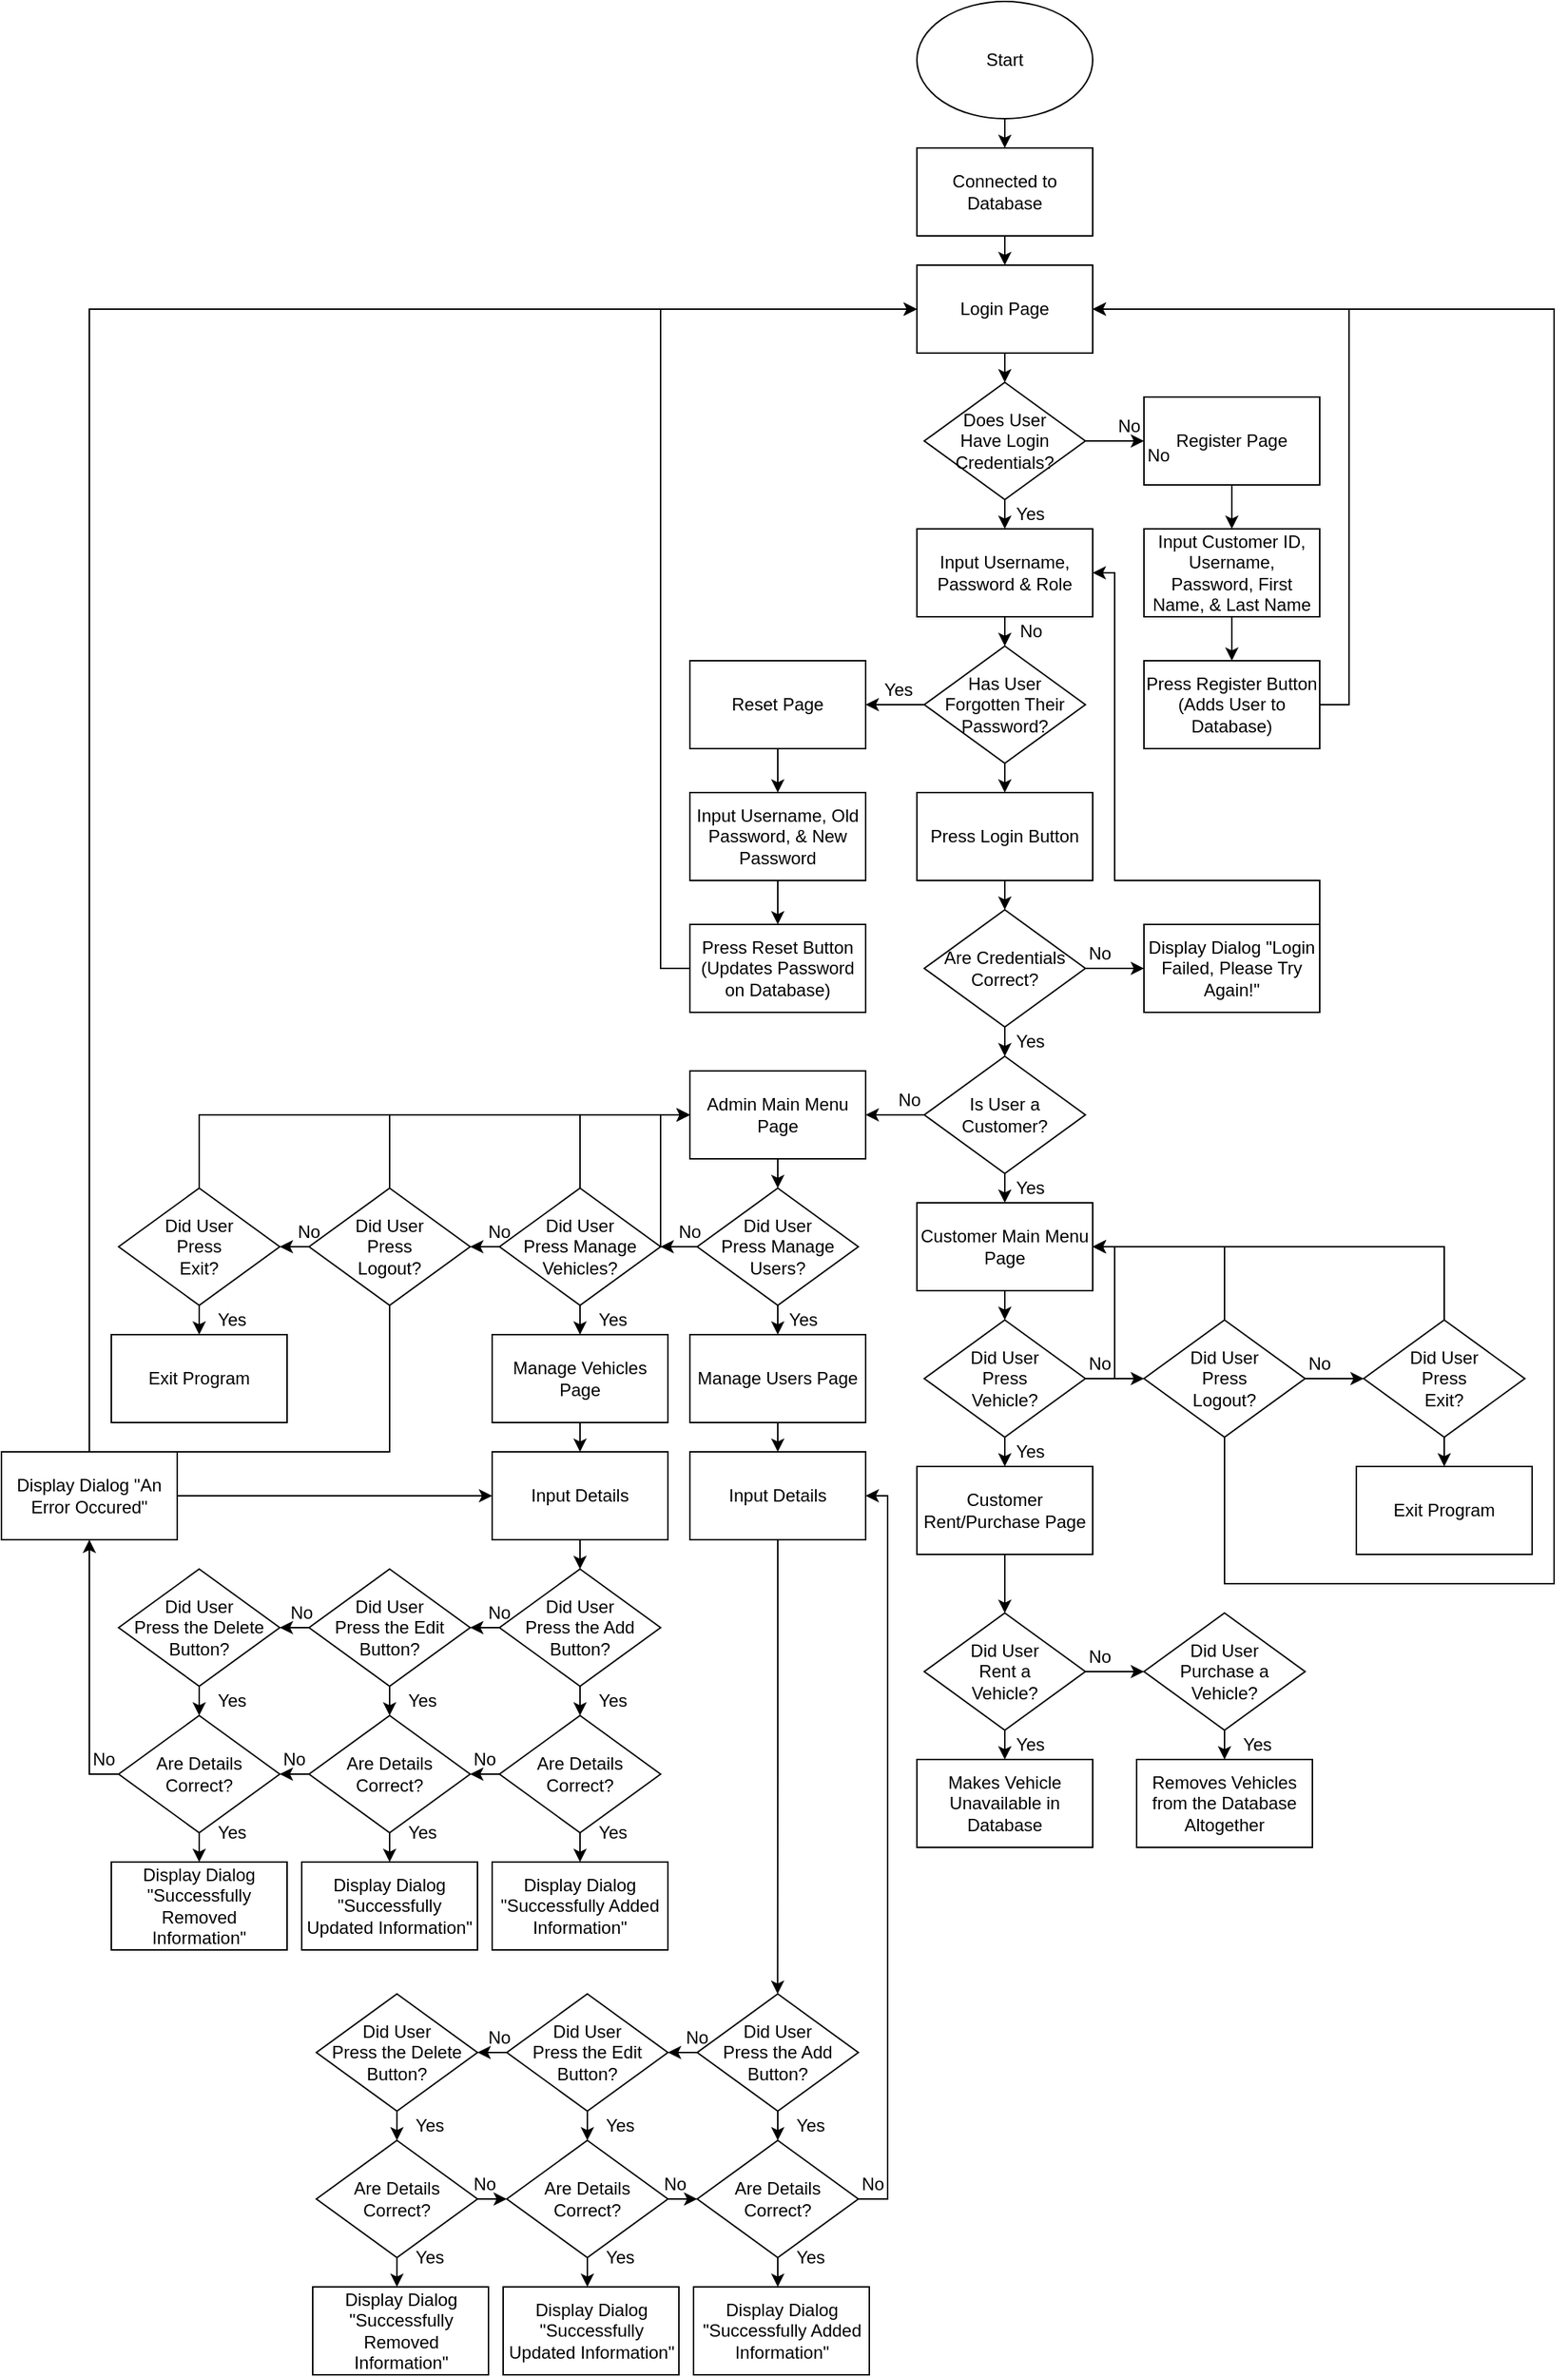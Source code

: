 <mxfile version="20.6.0" type="device"><diagram id="DX7uZd_pcXZzbFTh2wwr" name="Page-1"><mxGraphModel dx="4287" dy="1802" grid="1" gridSize="10" guides="1" tooltips="1" connect="1" arrows="1" fold="1" page="1" pageScale="1" pageWidth="850" pageHeight="1100" math="0" shadow="0"><root><mxCell id="0"/><mxCell id="1" parent="0"/><mxCell id="C82VkhnuhEfPxxXCiBCz-4" style="edgeStyle=orthogonalEdgeStyle;rounded=0;orthogonalLoop=1;jettySize=auto;html=1;exitX=0.5;exitY=1;exitDx=0;exitDy=0;entryX=0.5;entryY=0;entryDx=0;entryDy=0;" edge="1" parent="1" source="C82VkhnuhEfPxxXCiBCz-1" target="C82VkhnuhEfPxxXCiBCz-3"><mxGeometry relative="1" as="geometry"/></mxCell><mxCell id="C82VkhnuhEfPxxXCiBCz-1" value="Start" style="ellipse;whiteSpace=wrap;html=1;" vertex="1" parent="1"><mxGeometry x="365" y="80" width="120" height="80" as="geometry"/></mxCell><mxCell id="C82VkhnuhEfPxxXCiBCz-9" style="edgeStyle=orthogonalEdgeStyle;rounded=0;orthogonalLoop=1;jettySize=auto;html=1;exitX=0.5;exitY=1;exitDx=0;exitDy=0;entryX=0.5;entryY=0;entryDx=0;entryDy=0;" edge="1" parent="1" source="C82VkhnuhEfPxxXCiBCz-2" target="C82VkhnuhEfPxxXCiBCz-8"><mxGeometry relative="1" as="geometry"/></mxCell><mxCell id="C82VkhnuhEfPxxXCiBCz-2" value="Login Page" style="rounded=0;whiteSpace=wrap;html=1;" vertex="1" parent="1"><mxGeometry x="365" y="260" width="120" height="60" as="geometry"/></mxCell><mxCell id="C82VkhnuhEfPxxXCiBCz-5" style="edgeStyle=orthogonalEdgeStyle;rounded=0;orthogonalLoop=1;jettySize=auto;html=1;exitX=0.5;exitY=1;exitDx=0;exitDy=0;entryX=0.5;entryY=0;entryDx=0;entryDy=0;" edge="1" parent="1" source="C82VkhnuhEfPxxXCiBCz-3" target="C82VkhnuhEfPxxXCiBCz-2"><mxGeometry relative="1" as="geometry"/></mxCell><mxCell id="C82VkhnuhEfPxxXCiBCz-3" value="Connected to Database" style="rounded=0;whiteSpace=wrap;html=1;" vertex="1" parent="1"><mxGeometry x="365" y="180" width="120" height="60" as="geometry"/></mxCell><mxCell id="C82VkhnuhEfPxxXCiBCz-25" style="edgeStyle=orthogonalEdgeStyle;rounded=0;orthogonalLoop=1;jettySize=auto;html=1;exitX=0.5;exitY=1;exitDx=0;exitDy=0;entryX=0.5;entryY=0;entryDx=0;entryDy=0;" edge="1" parent="1" source="C82VkhnuhEfPxxXCiBCz-6" target="C82VkhnuhEfPxxXCiBCz-24"><mxGeometry relative="1" as="geometry"/></mxCell><mxCell id="C82VkhnuhEfPxxXCiBCz-6" value="Input Username, Password &amp;amp; Role" style="rounded=0;whiteSpace=wrap;html=1;" vertex="1" parent="1"><mxGeometry x="365" y="440" width="120" height="60" as="geometry"/></mxCell><mxCell id="C82VkhnuhEfPxxXCiBCz-11" style="edgeStyle=orthogonalEdgeStyle;rounded=0;orthogonalLoop=1;jettySize=auto;html=1;exitX=1;exitY=0.5;exitDx=0;exitDy=0;entryX=0;entryY=0.5;entryDx=0;entryDy=0;" edge="1" parent="1" source="C82VkhnuhEfPxxXCiBCz-8" target="C82VkhnuhEfPxxXCiBCz-10"><mxGeometry relative="1" as="geometry"/></mxCell><mxCell id="C82VkhnuhEfPxxXCiBCz-14" style="edgeStyle=orthogonalEdgeStyle;rounded=0;orthogonalLoop=1;jettySize=auto;html=1;exitX=0.5;exitY=1;exitDx=0;exitDy=0;entryX=0.5;entryY=0;entryDx=0;entryDy=0;" edge="1" parent="1" source="C82VkhnuhEfPxxXCiBCz-8" target="C82VkhnuhEfPxxXCiBCz-6"><mxGeometry relative="1" as="geometry"/></mxCell><mxCell id="C82VkhnuhEfPxxXCiBCz-8" value="Does User&lt;br&gt;Have Login Credentials?" style="rhombus;whiteSpace=wrap;html=1;" vertex="1" parent="1"><mxGeometry x="370" y="340" width="110" height="80" as="geometry"/></mxCell><mxCell id="C82VkhnuhEfPxxXCiBCz-16" style="edgeStyle=orthogonalEdgeStyle;rounded=0;orthogonalLoop=1;jettySize=auto;html=1;exitX=0.5;exitY=1;exitDx=0;exitDy=0;entryX=0.5;entryY=0;entryDx=0;entryDy=0;" edge="1" parent="1" source="C82VkhnuhEfPxxXCiBCz-10" target="C82VkhnuhEfPxxXCiBCz-15"><mxGeometry relative="1" as="geometry"/></mxCell><mxCell id="C82VkhnuhEfPxxXCiBCz-10" value="Register Page" style="rounded=0;whiteSpace=wrap;html=1;" vertex="1" parent="1"><mxGeometry x="520" y="350" width="120" height="60" as="geometry"/></mxCell><mxCell id="C82VkhnuhEfPxxXCiBCz-12" value="No" style="text;html=1;strokeColor=none;fillColor=none;align=center;verticalAlign=middle;whiteSpace=wrap;rounded=0;" vertex="1" parent="1"><mxGeometry x="500" y="360" width="20" height="20" as="geometry"/></mxCell><mxCell id="C82VkhnuhEfPxxXCiBCz-13" value="Yes" style="text;html=1;strokeColor=none;fillColor=none;align=center;verticalAlign=middle;whiteSpace=wrap;rounded=0;" vertex="1" parent="1"><mxGeometry x="425" y="420" width="35" height="20" as="geometry"/></mxCell><mxCell id="C82VkhnuhEfPxxXCiBCz-20" style="edgeStyle=orthogonalEdgeStyle;rounded=0;orthogonalLoop=1;jettySize=auto;html=1;exitX=0.5;exitY=1;exitDx=0;exitDy=0;entryX=0.5;entryY=0;entryDx=0;entryDy=0;" edge="1" parent="1" source="C82VkhnuhEfPxxXCiBCz-15" target="C82VkhnuhEfPxxXCiBCz-18"><mxGeometry relative="1" as="geometry"/></mxCell><mxCell id="C82VkhnuhEfPxxXCiBCz-15" value="Input Customer ID, Username, Password, First Name, &amp;amp; Last Name" style="rounded=0;whiteSpace=wrap;html=1;" vertex="1" parent="1"><mxGeometry x="520" y="440" width="120" height="60" as="geometry"/></mxCell><mxCell id="C82VkhnuhEfPxxXCiBCz-19" style="edgeStyle=orthogonalEdgeStyle;rounded=0;orthogonalLoop=1;jettySize=auto;html=1;exitX=1;exitY=0.5;exitDx=0;exitDy=0;entryX=1;entryY=0.5;entryDx=0;entryDy=0;" edge="1" parent="1" source="C82VkhnuhEfPxxXCiBCz-18" target="C82VkhnuhEfPxxXCiBCz-2"><mxGeometry relative="1" as="geometry"/></mxCell><mxCell id="C82VkhnuhEfPxxXCiBCz-18" value="Press Register Button&lt;br&gt;(Adds User to Database)" style="rounded=0;whiteSpace=wrap;html=1;" vertex="1" parent="1"><mxGeometry x="520" y="530" width="120" height="60" as="geometry"/></mxCell><mxCell id="C82VkhnuhEfPxxXCiBCz-27" style="edgeStyle=orthogonalEdgeStyle;rounded=0;orthogonalLoop=1;jettySize=auto;html=1;exitX=0.5;exitY=1;exitDx=0;exitDy=0;entryX=0.5;entryY=0;entryDx=0;entryDy=0;" edge="1" parent="1" source="C82VkhnuhEfPxxXCiBCz-24" target="C82VkhnuhEfPxxXCiBCz-26"><mxGeometry relative="1" as="geometry"/></mxCell><mxCell id="C82VkhnuhEfPxxXCiBCz-29" style="edgeStyle=orthogonalEdgeStyle;rounded=0;orthogonalLoop=1;jettySize=auto;html=1;exitX=0;exitY=0.5;exitDx=0;exitDy=0;entryX=1;entryY=0.5;entryDx=0;entryDy=0;" edge="1" parent="1" source="C82VkhnuhEfPxxXCiBCz-24" target="C82VkhnuhEfPxxXCiBCz-28"><mxGeometry relative="1" as="geometry"/></mxCell><mxCell id="C82VkhnuhEfPxxXCiBCz-24" value="Has User&lt;br&gt;Forgotten Their Password?" style="rhombus;whiteSpace=wrap;html=1;" vertex="1" parent="1"><mxGeometry x="370" y="520" width="110" height="80" as="geometry"/></mxCell><mxCell id="C82VkhnuhEfPxxXCiBCz-78" style="edgeStyle=orthogonalEdgeStyle;rounded=0;orthogonalLoop=1;jettySize=auto;html=1;exitX=0.5;exitY=1;exitDx=0;exitDy=0;entryX=0.5;entryY=0;entryDx=0;entryDy=0;" edge="1" parent="1" source="C82VkhnuhEfPxxXCiBCz-26" target="C82VkhnuhEfPxxXCiBCz-76"><mxGeometry relative="1" as="geometry"/></mxCell><mxCell id="C82VkhnuhEfPxxXCiBCz-26" value="Press Login Button" style="rounded=0;whiteSpace=wrap;html=1;" vertex="1" parent="1"><mxGeometry x="365" y="620" width="120" height="60" as="geometry"/></mxCell><mxCell id="C82VkhnuhEfPxxXCiBCz-37" style="edgeStyle=orthogonalEdgeStyle;rounded=0;orthogonalLoop=1;jettySize=auto;html=1;exitX=0.5;exitY=1;exitDx=0;exitDy=0;entryX=0.5;entryY=0;entryDx=0;entryDy=0;" edge="1" parent="1" source="C82VkhnuhEfPxxXCiBCz-28" target="C82VkhnuhEfPxxXCiBCz-35"><mxGeometry relative="1" as="geometry"/></mxCell><mxCell id="C82VkhnuhEfPxxXCiBCz-28" value="Reset Page" style="rounded=0;whiteSpace=wrap;html=1;" vertex="1" parent="1"><mxGeometry x="210" y="530" width="120" height="60" as="geometry"/></mxCell><mxCell id="C82VkhnuhEfPxxXCiBCz-32" value="No" style="text;html=1;strokeColor=none;fillColor=none;align=center;verticalAlign=middle;whiteSpace=wrap;rounded=0;" vertex="1" parent="1"><mxGeometry x="520" y="380" width="20" height="20" as="geometry"/></mxCell><mxCell id="C82VkhnuhEfPxxXCiBCz-33" value="Yes" style="text;html=1;strokeColor=none;fillColor=none;align=center;verticalAlign=middle;whiteSpace=wrap;rounded=0;" vertex="1" parent="1"><mxGeometry x="335" y="540" width="35" height="20" as="geometry"/></mxCell><mxCell id="C82VkhnuhEfPxxXCiBCz-34" value="No" style="text;html=1;strokeColor=none;fillColor=none;align=center;verticalAlign=middle;whiteSpace=wrap;rounded=0;" vertex="1" parent="1"><mxGeometry x="432.5" y="500" width="20" height="20" as="geometry"/></mxCell><mxCell id="C82VkhnuhEfPxxXCiBCz-38" style="edgeStyle=orthogonalEdgeStyle;rounded=0;orthogonalLoop=1;jettySize=auto;html=1;exitX=0.5;exitY=1;exitDx=0;exitDy=0;entryX=0.5;entryY=0;entryDx=0;entryDy=0;" edge="1" parent="1" source="C82VkhnuhEfPxxXCiBCz-35" target="C82VkhnuhEfPxxXCiBCz-36"><mxGeometry relative="1" as="geometry"/></mxCell><mxCell id="C82VkhnuhEfPxxXCiBCz-35" value="Input Username, Old Password, &amp;amp; New Password" style="rounded=0;whiteSpace=wrap;html=1;" vertex="1" parent="1"><mxGeometry x="210" y="620" width="120" height="60" as="geometry"/></mxCell><mxCell id="C82VkhnuhEfPxxXCiBCz-39" style="edgeStyle=orthogonalEdgeStyle;rounded=0;orthogonalLoop=1;jettySize=auto;html=1;exitX=0;exitY=0.5;exitDx=0;exitDy=0;entryX=0;entryY=0.5;entryDx=0;entryDy=0;" edge="1" parent="1" source="C82VkhnuhEfPxxXCiBCz-36" target="C82VkhnuhEfPxxXCiBCz-2"><mxGeometry relative="1" as="geometry"/></mxCell><mxCell id="C82VkhnuhEfPxxXCiBCz-36" value="Press Reset Button (Updates Password on Database)" style="rounded=0;whiteSpace=wrap;html=1;" vertex="1" parent="1"><mxGeometry x="210" y="710" width="120" height="60" as="geometry"/></mxCell><mxCell id="C82VkhnuhEfPxxXCiBCz-50" style="edgeStyle=orthogonalEdgeStyle;rounded=0;orthogonalLoop=1;jettySize=auto;html=1;exitX=0.5;exitY=1;exitDx=0;exitDy=0;entryX=0.5;entryY=0;entryDx=0;entryDy=0;" edge="1" parent="1" source="C82VkhnuhEfPxxXCiBCz-46" target="C82VkhnuhEfPxxXCiBCz-49"><mxGeometry relative="1" as="geometry"/></mxCell><mxCell id="C82VkhnuhEfPxxXCiBCz-95" style="edgeStyle=orthogonalEdgeStyle;rounded=0;orthogonalLoop=1;jettySize=auto;html=1;exitX=0;exitY=0.5;exitDx=0;exitDy=0;entryX=1;entryY=0.5;entryDx=0;entryDy=0;" edge="1" parent="1" source="C82VkhnuhEfPxxXCiBCz-46" target="C82VkhnuhEfPxxXCiBCz-48"><mxGeometry relative="1" as="geometry"/></mxCell><mxCell id="C82VkhnuhEfPxxXCiBCz-46" value="Is User a Customer?" style="rhombus;whiteSpace=wrap;html=1;" vertex="1" parent="1"><mxGeometry x="370" y="800" width="110" height="80" as="geometry"/></mxCell><mxCell id="C82VkhnuhEfPxxXCiBCz-102" style="edgeStyle=orthogonalEdgeStyle;rounded=0;orthogonalLoop=1;jettySize=auto;html=1;exitX=0.5;exitY=1;exitDx=0;exitDy=0;entryX=0.5;entryY=0;entryDx=0;entryDy=0;" edge="1" parent="1" source="C82VkhnuhEfPxxXCiBCz-48" target="C82VkhnuhEfPxxXCiBCz-101"><mxGeometry relative="1" as="geometry"/></mxCell><mxCell id="C82VkhnuhEfPxxXCiBCz-48" value="Admin Main Menu Page" style="rounded=0;whiteSpace=wrap;html=1;" vertex="1" parent="1"><mxGeometry x="210" y="810" width="120" height="60" as="geometry"/></mxCell><mxCell id="C82VkhnuhEfPxxXCiBCz-56" style="edgeStyle=orthogonalEdgeStyle;rounded=0;orthogonalLoop=1;jettySize=auto;html=1;exitX=0.5;exitY=1;exitDx=0;exitDy=0;entryX=0.5;entryY=0;entryDx=0;entryDy=0;" edge="1" parent="1" source="C82VkhnuhEfPxxXCiBCz-49" target="C82VkhnuhEfPxxXCiBCz-54"><mxGeometry relative="1" as="geometry"/></mxCell><mxCell id="C82VkhnuhEfPxxXCiBCz-49" value="Customer Main Menu Page" style="rounded=0;whiteSpace=wrap;html=1;" vertex="1" parent="1"><mxGeometry x="365" y="900" width="120" height="60" as="geometry"/></mxCell><mxCell id="C82VkhnuhEfPxxXCiBCz-53" value="Yes" style="text;html=1;strokeColor=none;fillColor=none;align=center;verticalAlign=middle;whiteSpace=wrap;rounded=0;" vertex="1" parent="1"><mxGeometry x="425" y="880" width="35" height="20" as="geometry"/></mxCell><mxCell id="C82VkhnuhEfPxxXCiBCz-60" style="edgeStyle=orthogonalEdgeStyle;rounded=0;orthogonalLoop=1;jettySize=auto;html=1;exitX=1;exitY=0.5;exitDx=0;exitDy=0;entryX=0;entryY=0.5;entryDx=0;entryDy=0;" edge="1" parent="1" source="C82VkhnuhEfPxxXCiBCz-54" target="C82VkhnuhEfPxxXCiBCz-57"><mxGeometry relative="1" as="geometry"/></mxCell><mxCell id="C82VkhnuhEfPxxXCiBCz-66" style="edgeStyle=orthogonalEdgeStyle;rounded=0;orthogonalLoop=1;jettySize=auto;html=1;exitX=1;exitY=0.5;exitDx=0;exitDy=0;entryX=1;entryY=0.5;entryDx=0;entryDy=0;" edge="1" parent="1" source="C82VkhnuhEfPxxXCiBCz-54" target="C82VkhnuhEfPxxXCiBCz-49"><mxGeometry relative="1" as="geometry"/></mxCell><mxCell id="C82VkhnuhEfPxxXCiBCz-69" style="edgeStyle=orthogonalEdgeStyle;rounded=0;orthogonalLoop=1;jettySize=auto;html=1;exitX=0.5;exitY=1;exitDx=0;exitDy=0;entryX=0.5;entryY=0;entryDx=0;entryDy=0;" edge="1" parent="1" source="C82VkhnuhEfPxxXCiBCz-54" target="C82VkhnuhEfPxxXCiBCz-68"><mxGeometry relative="1" as="geometry"/></mxCell><mxCell id="C82VkhnuhEfPxxXCiBCz-54" value="Did User&lt;br&gt;Press&lt;br&gt;Vehicle?" style="rhombus;whiteSpace=wrap;html=1;" vertex="1" parent="1"><mxGeometry x="370" y="980" width="110" height="80" as="geometry"/></mxCell><mxCell id="C82VkhnuhEfPxxXCiBCz-62" style="edgeStyle=orthogonalEdgeStyle;rounded=0;orthogonalLoop=1;jettySize=auto;html=1;exitX=1;exitY=0.5;exitDx=0;exitDy=0;entryX=0;entryY=0.5;entryDx=0;entryDy=0;" edge="1" parent="1" source="C82VkhnuhEfPxxXCiBCz-57" target="C82VkhnuhEfPxxXCiBCz-58"><mxGeometry relative="1" as="geometry"/></mxCell><mxCell id="C82VkhnuhEfPxxXCiBCz-67" style="edgeStyle=orthogonalEdgeStyle;rounded=0;orthogonalLoop=1;jettySize=auto;html=1;exitX=0.5;exitY=0;exitDx=0;exitDy=0;entryX=1;entryY=0.5;entryDx=0;entryDy=0;" edge="1" parent="1" source="C82VkhnuhEfPxxXCiBCz-57" target="C82VkhnuhEfPxxXCiBCz-49"><mxGeometry relative="1" as="geometry"/></mxCell><mxCell id="C82VkhnuhEfPxxXCiBCz-73" style="edgeStyle=orthogonalEdgeStyle;rounded=0;orthogonalLoop=1;jettySize=auto;html=1;exitX=0.5;exitY=1;exitDx=0;exitDy=0;entryX=1;entryY=0.5;entryDx=0;entryDy=0;" edge="1" parent="1" source="C82VkhnuhEfPxxXCiBCz-57" target="C82VkhnuhEfPxxXCiBCz-2"><mxGeometry relative="1" as="geometry"><Array as="points"><mxPoint x="575" y="1160"/><mxPoint x="800" y="1160"/><mxPoint x="800" y="290"/></Array></mxGeometry></mxCell><mxCell id="C82VkhnuhEfPxxXCiBCz-57" value="Did User&lt;br&gt;Press&lt;br&gt;Logout?" style="rhombus;whiteSpace=wrap;html=1;" vertex="1" parent="1"><mxGeometry x="520" y="980" width="110" height="80" as="geometry"/></mxCell><mxCell id="C82VkhnuhEfPxxXCiBCz-65" style="edgeStyle=orthogonalEdgeStyle;rounded=0;orthogonalLoop=1;jettySize=auto;html=1;exitX=0.5;exitY=0;exitDx=0;exitDy=0;entryX=1;entryY=0.5;entryDx=0;entryDy=0;" edge="1" parent="1" source="C82VkhnuhEfPxxXCiBCz-58" target="C82VkhnuhEfPxxXCiBCz-49"><mxGeometry relative="1" as="geometry"/></mxCell><mxCell id="C82VkhnuhEfPxxXCiBCz-75" style="edgeStyle=orthogonalEdgeStyle;rounded=0;orthogonalLoop=1;jettySize=auto;html=1;exitX=0.5;exitY=1;exitDx=0;exitDy=0;entryX=0.5;entryY=0;entryDx=0;entryDy=0;" edge="1" parent="1" source="C82VkhnuhEfPxxXCiBCz-58" target="C82VkhnuhEfPxxXCiBCz-74"><mxGeometry relative="1" as="geometry"/></mxCell><mxCell id="C82VkhnuhEfPxxXCiBCz-58" value="Did User&lt;br&gt;Press&lt;br&gt;Exit?" style="rhombus;whiteSpace=wrap;html=1;" vertex="1" parent="1"><mxGeometry x="670" y="980" width="110" height="80" as="geometry"/></mxCell><mxCell id="C82VkhnuhEfPxxXCiBCz-59" value="No" style="text;html=1;strokeColor=none;fillColor=none;align=center;verticalAlign=middle;whiteSpace=wrap;rounded=0;" vertex="1" parent="1"><mxGeometry x="480" y="1000" width="20" height="20" as="geometry"/></mxCell><mxCell id="C82VkhnuhEfPxxXCiBCz-63" value="No" style="text;html=1;strokeColor=none;fillColor=none;align=center;verticalAlign=middle;whiteSpace=wrap;rounded=0;" vertex="1" parent="1"><mxGeometry x="630" y="1000" width="20" height="20" as="geometry"/></mxCell><mxCell id="C82VkhnuhEfPxxXCiBCz-85" style="edgeStyle=orthogonalEdgeStyle;rounded=0;orthogonalLoop=1;jettySize=auto;html=1;exitX=0.5;exitY=1;exitDx=0;exitDy=0;entryX=0.5;entryY=0;entryDx=0;entryDy=0;" edge="1" parent="1" source="C82VkhnuhEfPxxXCiBCz-68" target="C82VkhnuhEfPxxXCiBCz-84"><mxGeometry relative="1" as="geometry"/></mxCell><mxCell id="C82VkhnuhEfPxxXCiBCz-68" value="Customer Rent/Purchase Page" style="rounded=0;whiteSpace=wrap;html=1;" vertex="1" parent="1"><mxGeometry x="365" y="1080" width="120" height="60" as="geometry"/></mxCell><mxCell id="C82VkhnuhEfPxxXCiBCz-70" value="Yes" style="text;html=1;strokeColor=none;fillColor=none;align=center;verticalAlign=middle;whiteSpace=wrap;rounded=0;" vertex="1" parent="1"><mxGeometry x="425" y="1060" width="35" height="20" as="geometry"/></mxCell><mxCell id="C82VkhnuhEfPxxXCiBCz-74" value="Exit Program" style="rounded=0;whiteSpace=wrap;html=1;" vertex="1" parent="1"><mxGeometry x="665" y="1080" width="120" height="60" as="geometry"/></mxCell><mxCell id="C82VkhnuhEfPxxXCiBCz-77" style="edgeStyle=orthogonalEdgeStyle;rounded=0;orthogonalLoop=1;jettySize=auto;html=1;exitX=0.5;exitY=1;exitDx=0;exitDy=0;entryX=0.5;entryY=0;entryDx=0;entryDy=0;" edge="1" parent="1" source="C82VkhnuhEfPxxXCiBCz-76" target="C82VkhnuhEfPxxXCiBCz-46"><mxGeometry relative="1" as="geometry"/></mxCell><mxCell id="C82VkhnuhEfPxxXCiBCz-80" style="edgeStyle=orthogonalEdgeStyle;rounded=0;orthogonalLoop=1;jettySize=auto;html=1;exitX=1;exitY=0.5;exitDx=0;exitDy=0;entryX=0;entryY=0.5;entryDx=0;entryDy=0;" edge="1" parent="1" source="C82VkhnuhEfPxxXCiBCz-76" target="C82VkhnuhEfPxxXCiBCz-79"><mxGeometry relative="1" as="geometry"/></mxCell><mxCell id="C82VkhnuhEfPxxXCiBCz-76" value="Are Credentials Correct?" style="rhombus;whiteSpace=wrap;html=1;" vertex="1" parent="1"><mxGeometry x="370" y="700" width="110" height="80" as="geometry"/></mxCell><mxCell id="C82VkhnuhEfPxxXCiBCz-83" style="edgeStyle=orthogonalEdgeStyle;rounded=0;orthogonalLoop=1;jettySize=auto;html=1;exitX=1;exitY=0.5;exitDx=0;exitDy=0;entryX=1;entryY=0.5;entryDx=0;entryDy=0;" edge="1" parent="1" source="C82VkhnuhEfPxxXCiBCz-79" target="C82VkhnuhEfPxxXCiBCz-6"><mxGeometry relative="1" as="geometry"><Array as="points"><mxPoint x="640" y="680"/><mxPoint x="500" y="680"/><mxPoint x="500" y="470"/></Array></mxGeometry></mxCell><mxCell id="C82VkhnuhEfPxxXCiBCz-79" value="Display Dialog &quot;Login Failed, Please Try Again!&quot;" style="rounded=0;whiteSpace=wrap;html=1;" vertex="1" parent="1"><mxGeometry x="520" y="710" width="120" height="60" as="geometry"/></mxCell><mxCell id="C82VkhnuhEfPxxXCiBCz-81" value="No" style="text;html=1;strokeColor=none;fillColor=none;align=center;verticalAlign=middle;whiteSpace=wrap;rounded=0;" vertex="1" parent="1"><mxGeometry x="480" y="720" width="20" height="20" as="geometry"/></mxCell><mxCell id="C82VkhnuhEfPxxXCiBCz-82" value="Yes" style="text;html=1;strokeColor=none;fillColor=none;align=center;verticalAlign=middle;whiteSpace=wrap;rounded=0;" vertex="1" parent="1"><mxGeometry x="425" y="780" width="35" height="20" as="geometry"/></mxCell><mxCell id="C82VkhnuhEfPxxXCiBCz-87" style="edgeStyle=orthogonalEdgeStyle;rounded=0;orthogonalLoop=1;jettySize=auto;html=1;exitX=1;exitY=0.5;exitDx=0;exitDy=0;entryX=0;entryY=0.5;entryDx=0;entryDy=0;" edge="1" parent="1" source="C82VkhnuhEfPxxXCiBCz-84" target="C82VkhnuhEfPxxXCiBCz-86"><mxGeometry relative="1" as="geometry"/></mxCell><mxCell id="C82VkhnuhEfPxxXCiBCz-90" style="edgeStyle=orthogonalEdgeStyle;rounded=0;orthogonalLoop=1;jettySize=auto;html=1;exitX=0.5;exitY=1;exitDx=0;exitDy=0;entryX=0.5;entryY=0;entryDx=0;entryDy=0;" edge="1" parent="1" source="C82VkhnuhEfPxxXCiBCz-84" target="C82VkhnuhEfPxxXCiBCz-89"><mxGeometry relative="1" as="geometry"/></mxCell><mxCell id="C82VkhnuhEfPxxXCiBCz-84" value="Did User&lt;br&gt;Rent a&lt;br&gt;Vehicle?" style="rhombus;whiteSpace=wrap;html=1;" vertex="1" parent="1"><mxGeometry x="370" y="1180" width="110" height="80" as="geometry"/></mxCell><mxCell id="C82VkhnuhEfPxxXCiBCz-92" style="edgeStyle=orthogonalEdgeStyle;rounded=0;orthogonalLoop=1;jettySize=auto;html=1;exitX=0.5;exitY=1;exitDx=0;exitDy=0;entryX=0.5;entryY=0;entryDx=0;entryDy=0;" edge="1" parent="1" source="C82VkhnuhEfPxxXCiBCz-86" target="C82VkhnuhEfPxxXCiBCz-91"><mxGeometry relative="1" as="geometry"/></mxCell><mxCell id="C82VkhnuhEfPxxXCiBCz-86" value="Did User&lt;br&gt;Purchase a Vehicle?" style="rhombus;whiteSpace=wrap;html=1;" vertex="1" parent="1"><mxGeometry x="520" y="1180" width="110" height="80" as="geometry"/></mxCell><mxCell id="C82VkhnuhEfPxxXCiBCz-88" value="No" style="text;html=1;strokeColor=none;fillColor=none;align=center;verticalAlign=middle;whiteSpace=wrap;rounded=0;" vertex="1" parent="1"><mxGeometry x="480" y="1200" width="20" height="20" as="geometry"/></mxCell><mxCell id="C82VkhnuhEfPxxXCiBCz-89" value="Makes Vehicle Unavailable in Database" style="rounded=0;whiteSpace=wrap;html=1;" vertex="1" parent="1"><mxGeometry x="365" y="1280" width="120" height="60" as="geometry"/></mxCell><mxCell id="C82VkhnuhEfPxxXCiBCz-91" value="Removes Vehicles from the Database Altogether" style="rounded=0;whiteSpace=wrap;html=1;" vertex="1" parent="1"><mxGeometry x="515" y="1280" width="120" height="60" as="geometry"/></mxCell><mxCell id="C82VkhnuhEfPxxXCiBCz-93" value="Yes" style="text;html=1;strokeColor=none;fillColor=none;align=center;verticalAlign=middle;whiteSpace=wrap;rounded=0;" vertex="1" parent="1"><mxGeometry x="425" y="1260" width="35" height="20" as="geometry"/></mxCell><mxCell id="C82VkhnuhEfPxxXCiBCz-94" value="Yes" style="text;html=1;strokeColor=none;fillColor=none;align=center;verticalAlign=middle;whiteSpace=wrap;rounded=0;" vertex="1" parent="1"><mxGeometry x="580" y="1260" width="35" height="20" as="geometry"/></mxCell><mxCell id="C82VkhnuhEfPxxXCiBCz-96" value="No" style="text;html=1;strokeColor=none;fillColor=none;align=center;verticalAlign=middle;whiteSpace=wrap;rounded=0;" vertex="1" parent="1"><mxGeometry x="350" y="820" width="20" height="20" as="geometry"/></mxCell><mxCell id="C82VkhnuhEfPxxXCiBCz-104" style="edgeStyle=orthogonalEdgeStyle;rounded=0;orthogonalLoop=1;jettySize=auto;html=1;exitX=0;exitY=0.5;exitDx=0;exitDy=0;entryX=1;entryY=0.5;entryDx=0;entryDy=0;" edge="1" parent="1" source="C82VkhnuhEfPxxXCiBCz-101" target="C82VkhnuhEfPxxXCiBCz-103"><mxGeometry relative="1" as="geometry"/></mxCell><mxCell id="C82VkhnuhEfPxxXCiBCz-116" style="edgeStyle=orthogonalEdgeStyle;rounded=0;orthogonalLoop=1;jettySize=auto;html=1;exitX=0;exitY=0.5;exitDx=0;exitDy=0;entryX=0;entryY=0.5;entryDx=0;entryDy=0;" edge="1" parent="1" source="C82VkhnuhEfPxxXCiBCz-101" target="C82VkhnuhEfPxxXCiBCz-48"><mxGeometry relative="1" as="geometry"/></mxCell><mxCell id="C82VkhnuhEfPxxXCiBCz-122" style="edgeStyle=orthogonalEdgeStyle;rounded=0;orthogonalLoop=1;jettySize=auto;html=1;exitX=0.5;exitY=1;exitDx=0;exitDy=0;entryX=0.5;entryY=0;entryDx=0;entryDy=0;" edge="1" parent="1" source="C82VkhnuhEfPxxXCiBCz-101" target="C82VkhnuhEfPxxXCiBCz-121"><mxGeometry relative="1" as="geometry"/></mxCell><mxCell id="C82VkhnuhEfPxxXCiBCz-101" value="Did User&lt;br&gt;Press Manage Users?" style="rhombus;whiteSpace=wrap;html=1;" vertex="1" parent="1"><mxGeometry x="215" y="890" width="110" height="80" as="geometry"/></mxCell><mxCell id="C82VkhnuhEfPxxXCiBCz-109" style="edgeStyle=orthogonalEdgeStyle;rounded=0;orthogonalLoop=1;jettySize=auto;html=1;exitX=0;exitY=0.5;exitDx=0;exitDy=0;entryX=1;entryY=0.5;entryDx=0;entryDy=0;" edge="1" parent="1" source="C82VkhnuhEfPxxXCiBCz-103" target="C82VkhnuhEfPxxXCiBCz-106"><mxGeometry relative="1" as="geometry"/></mxCell><mxCell id="C82VkhnuhEfPxxXCiBCz-113" style="edgeStyle=orthogonalEdgeStyle;rounded=0;orthogonalLoop=1;jettySize=auto;html=1;exitX=0.5;exitY=0;exitDx=0;exitDy=0;entryX=0;entryY=0.5;entryDx=0;entryDy=0;" edge="1" parent="1" source="C82VkhnuhEfPxxXCiBCz-103" target="C82VkhnuhEfPxxXCiBCz-48"><mxGeometry relative="1" as="geometry"/></mxCell><mxCell id="C82VkhnuhEfPxxXCiBCz-123" style="edgeStyle=orthogonalEdgeStyle;rounded=0;orthogonalLoop=1;jettySize=auto;html=1;exitX=0.5;exitY=1;exitDx=0;exitDy=0;entryX=0.5;entryY=0;entryDx=0;entryDy=0;" edge="1" parent="1" source="C82VkhnuhEfPxxXCiBCz-103" target="C82VkhnuhEfPxxXCiBCz-120"><mxGeometry relative="1" as="geometry"/></mxCell><mxCell id="C82VkhnuhEfPxxXCiBCz-103" value="Did User&lt;br&gt;Press Manage Vehicles?" style="rhombus;whiteSpace=wrap;html=1;" vertex="1" parent="1"><mxGeometry x="80" y="890" width="110" height="80" as="geometry"/></mxCell><mxCell id="C82VkhnuhEfPxxXCiBCz-105" value="No" style="text;html=1;strokeColor=none;fillColor=none;align=center;verticalAlign=middle;whiteSpace=wrap;rounded=0;" vertex="1" parent="1"><mxGeometry x="200" y="910" width="20" height="20" as="geometry"/></mxCell><mxCell id="C82VkhnuhEfPxxXCiBCz-110" style="edgeStyle=orthogonalEdgeStyle;rounded=0;orthogonalLoop=1;jettySize=auto;html=1;exitX=0;exitY=0.5;exitDx=0;exitDy=0;entryX=1;entryY=0.5;entryDx=0;entryDy=0;" edge="1" parent="1" source="C82VkhnuhEfPxxXCiBCz-106" target="C82VkhnuhEfPxxXCiBCz-107"><mxGeometry relative="1" as="geometry"/></mxCell><mxCell id="C82VkhnuhEfPxxXCiBCz-114" style="edgeStyle=orthogonalEdgeStyle;rounded=0;orthogonalLoop=1;jettySize=auto;html=1;exitX=0.5;exitY=0;exitDx=0;exitDy=0;entryX=0;entryY=0.5;entryDx=0;entryDy=0;" edge="1" parent="1" source="C82VkhnuhEfPxxXCiBCz-106" target="C82VkhnuhEfPxxXCiBCz-48"><mxGeometry relative="1" as="geometry"/></mxCell><mxCell id="C82VkhnuhEfPxxXCiBCz-119" style="edgeStyle=orthogonalEdgeStyle;rounded=0;orthogonalLoop=1;jettySize=auto;html=1;exitX=0.5;exitY=1;exitDx=0;exitDy=0;entryX=0;entryY=0.5;entryDx=0;entryDy=0;" edge="1" parent="1" source="C82VkhnuhEfPxxXCiBCz-106" target="C82VkhnuhEfPxxXCiBCz-2"><mxGeometry relative="1" as="geometry"><Array as="points"><mxPoint x="5" y="1070"/><mxPoint x="-200" y="1070"/><mxPoint x="-200" y="290"/></Array></mxGeometry></mxCell><mxCell id="C82VkhnuhEfPxxXCiBCz-106" value="Did User&lt;br&gt;Press&lt;br&gt;Logout?" style="rhombus;whiteSpace=wrap;html=1;" vertex="1" parent="1"><mxGeometry x="-50" y="890" width="110" height="80" as="geometry"/></mxCell><mxCell id="C82VkhnuhEfPxxXCiBCz-115" style="edgeStyle=orthogonalEdgeStyle;rounded=0;orthogonalLoop=1;jettySize=auto;html=1;exitX=0.5;exitY=0;exitDx=0;exitDy=0;entryX=0;entryY=0.5;entryDx=0;entryDy=0;" edge="1" parent="1" source="C82VkhnuhEfPxxXCiBCz-107" target="C82VkhnuhEfPxxXCiBCz-48"><mxGeometry relative="1" as="geometry"/></mxCell><mxCell id="C82VkhnuhEfPxxXCiBCz-118" style="edgeStyle=orthogonalEdgeStyle;rounded=0;orthogonalLoop=1;jettySize=auto;html=1;exitX=0.5;exitY=1;exitDx=0;exitDy=0;entryX=0.5;entryY=0;entryDx=0;entryDy=0;" edge="1" parent="1" source="C82VkhnuhEfPxxXCiBCz-107" target="C82VkhnuhEfPxxXCiBCz-117"><mxGeometry relative="1" as="geometry"/></mxCell><mxCell id="C82VkhnuhEfPxxXCiBCz-107" value="Did User&lt;br&gt;Press&lt;br&gt;Exit?" style="rhombus;whiteSpace=wrap;html=1;" vertex="1" parent="1"><mxGeometry x="-180" y="890" width="110" height="80" as="geometry"/></mxCell><mxCell id="C82VkhnuhEfPxxXCiBCz-111" value="No" style="text;html=1;strokeColor=none;fillColor=none;align=center;verticalAlign=middle;whiteSpace=wrap;rounded=0;" vertex="1" parent="1"><mxGeometry x="70" y="910" width="20" height="20" as="geometry"/></mxCell><mxCell id="C82VkhnuhEfPxxXCiBCz-112" value="No" style="text;html=1;strokeColor=none;fillColor=none;align=center;verticalAlign=middle;whiteSpace=wrap;rounded=0;" vertex="1" parent="1"><mxGeometry x="-60" y="910" width="20" height="20" as="geometry"/></mxCell><mxCell id="C82VkhnuhEfPxxXCiBCz-117" value="Exit Program" style="rounded=0;whiteSpace=wrap;html=1;" vertex="1" parent="1"><mxGeometry x="-185" y="990" width="120" height="60" as="geometry"/></mxCell><mxCell id="C82VkhnuhEfPxxXCiBCz-128" style="edgeStyle=orthogonalEdgeStyle;rounded=0;orthogonalLoop=1;jettySize=auto;html=1;exitX=0.5;exitY=1;exitDx=0;exitDy=0;entryX=0.5;entryY=0;entryDx=0;entryDy=0;" edge="1" parent="1" source="C82VkhnuhEfPxxXCiBCz-120" target="C82VkhnuhEfPxxXCiBCz-127"><mxGeometry relative="1" as="geometry"/></mxCell><mxCell id="C82VkhnuhEfPxxXCiBCz-120" value="Manage Vehicles Page" style="rounded=0;whiteSpace=wrap;html=1;" vertex="1" parent="1"><mxGeometry x="75" y="990" width="120" height="60" as="geometry"/></mxCell><mxCell id="C82VkhnuhEfPxxXCiBCz-130" style="edgeStyle=orthogonalEdgeStyle;rounded=0;orthogonalLoop=1;jettySize=auto;html=1;exitX=0.5;exitY=1;exitDx=0;exitDy=0;entryX=0.5;entryY=0;entryDx=0;entryDy=0;" edge="1" parent="1" source="C82VkhnuhEfPxxXCiBCz-121" target="C82VkhnuhEfPxxXCiBCz-129"><mxGeometry relative="1" as="geometry"/></mxCell><mxCell id="C82VkhnuhEfPxxXCiBCz-121" value="Manage Users Page" style="rounded=0;whiteSpace=wrap;html=1;" vertex="1" parent="1"><mxGeometry x="210" y="990" width="120" height="60" as="geometry"/></mxCell><mxCell id="C82VkhnuhEfPxxXCiBCz-124" value="Yes" style="text;html=1;strokeColor=none;fillColor=none;align=center;verticalAlign=middle;whiteSpace=wrap;rounded=0;" vertex="1" parent="1"><mxGeometry x="-120" y="970" width="35" height="20" as="geometry"/></mxCell><mxCell id="C82VkhnuhEfPxxXCiBCz-125" value="Yes" style="text;html=1;strokeColor=none;fillColor=none;align=center;verticalAlign=middle;whiteSpace=wrap;rounded=0;" vertex="1" parent="1"><mxGeometry x="140" y="970" width="35" height="20" as="geometry"/></mxCell><mxCell id="C82VkhnuhEfPxxXCiBCz-126" value="Yes" style="text;html=1;strokeColor=none;fillColor=none;align=center;verticalAlign=middle;whiteSpace=wrap;rounded=0;" vertex="1" parent="1"><mxGeometry x="270" y="970" width="35" height="20" as="geometry"/></mxCell><mxCell id="C82VkhnuhEfPxxXCiBCz-136" style="edgeStyle=orthogonalEdgeStyle;rounded=0;orthogonalLoop=1;jettySize=auto;html=1;exitX=0.5;exitY=1;exitDx=0;exitDy=0;entryX=0.5;entryY=0;entryDx=0;entryDy=0;" edge="1" parent="1" source="C82VkhnuhEfPxxXCiBCz-127" target="C82VkhnuhEfPxxXCiBCz-131"><mxGeometry relative="1" as="geometry"/></mxCell><mxCell id="C82VkhnuhEfPxxXCiBCz-127" value="Input Details" style="rounded=0;whiteSpace=wrap;html=1;" vertex="1" parent="1"><mxGeometry x="75" y="1070" width="120" height="60" as="geometry"/></mxCell><mxCell id="C82VkhnuhEfPxxXCiBCz-170" style="edgeStyle=orthogonalEdgeStyle;rounded=0;orthogonalLoop=1;jettySize=auto;html=1;exitX=0.5;exitY=1;exitDx=0;exitDy=0;" edge="1" parent="1" source="C82VkhnuhEfPxxXCiBCz-129"><mxGeometry relative="1" as="geometry"><mxPoint x="269.882" y="1440" as="targetPoint"/></mxGeometry></mxCell><mxCell id="C82VkhnuhEfPxxXCiBCz-129" value="Input Details" style="rounded=0;whiteSpace=wrap;html=1;" vertex="1" parent="1"><mxGeometry x="210" y="1070" width="120" height="60" as="geometry"/></mxCell><mxCell id="C82VkhnuhEfPxxXCiBCz-134" style="edgeStyle=orthogonalEdgeStyle;rounded=0;orthogonalLoop=1;jettySize=auto;html=1;exitX=0;exitY=0.5;exitDx=0;exitDy=0;entryX=1;entryY=0.5;entryDx=0;entryDy=0;" edge="1" parent="1" source="C82VkhnuhEfPxxXCiBCz-131" target="C82VkhnuhEfPxxXCiBCz-132"><mxGeometry relative="1" as="geometry"/></mxCell><mxCell id="C82VkhnuhEfPxxXCiBCz-144" style="edgeStyle=orthogonalEdgeStyle;rounded=0;orthogonalLoop=1;jettySize=auto;html=1;exitX=0.5;exitY=1;exitDx=0;exitDy=0;entryX=0.5;entryY=0;entryDx=0;entryDy=0;" edge="1" parent="1" source="C82VkhnuhEfPxxXCiBCz-131" target="C82VkhnuhEfPxxXCiBCz-139"><mxGeometry relative="1" as="geometry"/></mxCell><mxCell id="C82VkhnuhEfPxxXCiBCz-131" value="Did User&lt;br&gt;Press the Add Button?" style="rhombus;whiteSpace=wrap;html=1;" vertex="1" parent="1"><mxGeometry x="80" y="1150" width="110" height="80" as="geometry"/></mxCell><mxCell id="C82VkhnuhEfPxxXCiBCz-135" style="edgeStyle=orthogonalEdgeStyle;rounded=0;orthogonalLoop=1;jettySize=auto;html=1;exitX=0;exitY=0.5;exitDx=0;exitDy=0;entryX=1;entryY=0.5;entryDx=0;entryDy=0;" edge="1" parent="1" source="C82VkhnuhEfPxxXCiBCz-132" target="C82VkhnuhEfPxxXCiBCz-133"><mxGeometry relative="1" as="geometry"/></mxCell><mxCell id="C82VkhnuhEfPxxXCiBCz-142" style="edgeStyle=orthogonalEdgeStyle;rounded=0;orthogonalLoop=1;jettySize=auto;html=1;exitX=0.5;exitY=1;exitDx=0;exitDy=0;entryX=0.5;entryY=0;entryDx=0;entryDy=0;" edge="1" parent="1" source="C82VkhnuhEfPxxXCiBCz-132" target="C82VkhnuhEfPxxXCiBCz-140"><mxGeometry relative="1" as="geometry"/></mxCell><mxCell id="C82VkhnuhEfPxxXCiBCz-132" value="Did User&lt;br&gt;Press the Edit Button?" style="rhombus;whiteSpace=wrap;html=1;" vertex="1" parent="1"><mxGeometry x="-50" y="1150" width="110" height="80" as="geometry"/></mxCell><mxCell id="C82VkhnuhEfPxxXCiBCz-143" style="edgeStyle=orthogonalEdgeStyle;rounded=0;orthogonalLoop=1;jettySize=auto;html=1;exitX=0.5;exitY=1;exitDx=0;exitDy=0;entryX=0.5;entryY=0;entryDx=0;entryDy=0;" edge="1" parent="1" source="C82VkhnuhEfPxxXCiBCz-133" target="C82VkhnuhEfPxxXCiBCz-141"><mxGeometry relative="1" as="geometry"/></mxCell><mxCell id="C82VkhnuhEfPxxXCiBCz-133" value="Did User&lt;br&gt;Press the Delete Button?" style="rhombus;whiteSpace=wrap;html=1;" vertex="1" parent="1"><mxGeometry x="-180" y="1150" width="110" height="80" as="geometry"/></mxCell><mxCell id="C82VkhnuhEfPxxXCiBCz-137" value="No" style="text;html=1;strokeColor=none;fillColor=none;align=center;verticalAlign=middle;whiteSpace=wrap;rounded=0;" vertex="1" parent="1"><mxGeometry x="70" y="1170" width="20" height="20" as="geometry"/></mxCell><mxCell id="C82VkhnuhEfPxxXCiBCz-138" value="No" style="text;html=1;strokeColor=none;fillColor=none;align=center;verticalAlign=middle;whiteSpace=wrap;rounded=0;" vertex="1" parent="1"><mxGeometry x="-65" y="1170" width="20" height="20" as="geometry"/></mxCell><mxCell id="C82VkhnuhEfPxxXCiBCz-151" style="edgeStyle=orthogonalEdgeStyle;rounded=0;orthogonalLoop=1;jettySize=auto;html=1;exitX=0.5;exitY=1;exitDx=0;exitDy=0;entryX=0.5;entryY=0;entryDx=0;entryDy=0;" edge="1" parent="1" source="C82VkhnuhEfPxxXCiBCz-139" target="C82VkhnuhEfPxxXCiBCz-145"><mxGeometry relative="1" as="geometry"/></mxCell><mxCell id="C82VkhnuhEfPxxXCiBCz-165" style="edgeStyle=orthogonalEdgeStyle;rounded=0;orthogonalLoop=1;jettySize=auto;html=1;exitX=0;exitY=0.5;exitDx=0;exitDy=0;entryX=0;entryY=1;entryDx=0;entryDy=0;" edge="1" parent="1" source="C82VkhnuhEfPxxXCiBCz-139" target="C82VkhnuhEfPxxXCiBCz-163"><mxGeometry relative="1" as="geometry"/></mxCell><mxCell id="C82VkhnuhEfPxxXCiBCz-139" value="Are Details Correct?" style="rhombus;whiteSpace=wrap;html=1;" vertex="1" parent="1"><mxGeometry x="80" y="1250" width="110" height="80" as="geometry"/></mxCell><mxCell id="C82VkhnuhEfPxxXCiBCz-149" style="edgeStyle=orthogonalEdgeStyle;rounded=0;orthogonalLoop=1;jettySize=auto;html=1;exitX=0.5;exitY=1;exitDx=0;exitDy=0;entryX=0.5;entryY=0;entryDx=0;entryDy=0;" edge="1" parent="1" source="C82VkhnuhEfPxxXCiBCz-140" target="C82VkhnuhEfPxxXCiBCz-146"><mxGeometry relative="1" as="geometry"/></mxCell><mxCell id="C82VkhnuhEfPxxXCiBCz-140" value="Are Details Correct?" style="rhombus;whiteSpace=wrap;html=1;" vertex="1" parent="1"><mxGeometry x="-50" y="1250" width="110" height="80" as="geometry"/></mxCell><mxCell id="C82VkhnuhEfPxxXCiBCz-148" style="edgeStyle=orthogonalEdgeStyle;rounded=0;orthogonalLoop=1;jettySize=auto;html=1;exitX=0.5;exitY=1;exitDx=0;exitDy=0;entryX=0.5;entryY=0;entryDx=0;entryDy=0;" edge="1" parent="1" source="C82VkhnuhEfPxxXCiBCz-141" target="C82VkhnuhEfPxxXCiBCz-147"><mxGeometry relative="1" as="geometry"/></mxCell><mxCell id="C82VkhnuhEfPxxXCiBCz-168" style="edgeStyle=orthogonalEdgeStyle;rounded=0;orthogonalLoop=1;jettySize=auto;html=1;exitX=0;exitY=0.5;exitDx=0;exitDy=0;entryX=0.5;entryY=1;entryDx=0;entryDy=0;" edge="1" parent="1" source="C82VkhnuhEfPxxXCiBCz-141" target="C82VkhnuhEfPxxXCiBCz-167"><mxGeometry relative="1" as="geometry"/></mxCell><mxCell id="C82VkhnuhEfPxxXCiBCz-141" value="Are Details Correct?" style="rhombus;whiteSpace=wrap;html=1;" vertex="1" parent="1"><mxGeometry x="-180" y="1250" width="110" height="80" as="geometry"/></mxCell><mxCell id="C82VkhnuhEfPxxXCiBCz-145" value="Display Dialog &quot;Successfully Added Information&quot;" style="rounded=0;whiteSpace=wrap;html=1;" vertex="1" parent="1"><mxGeometry x="75" y="1350" width="120" height="60" as="geometry"/></mxCell><mxCell id="C82VkhnuhEfPxxXCiBCz-146" value="Display Dialog &quot;Successfully Updated Information&quot;" style="rounded=0;whiteSpace=wrap;html=1;" vertex="1" parent="1"><mxGeometry x="-55" y="1350" width="120" height="60" as="geometry"/></mxCell><mxCell id="C82VkhnuhEfPxxXCiBCz-147" value="Display Dialog &quot;Successfully Removed Information&quot;" style="rounded=0;whiteSpace=wrap;html=1;" vertex="1" parent="1"><mxGeometry x="-185" y="1350" width="120" height="60" as="geometry"/></mxCell><mxCell id="C82VkhnuhEfPxxXCiBCz-152" value="Yes" style="text;html=1;strokeColor=none;fillColor=none;align=center;verticalAlign=middle;whiteSpace=wrap;rounded=0;" vertex="1" parent="1"><mxGeometry x="140" y="1230" width="35" height="20" as="geometry"/></mxCell><mxCell id="C82VkhnuhEfPxxXCiBCz-153" value="Yes" style="text;html=1;strokeColor=none;fillColor=none;align=center;verticalAlign=middle;whiteSpace=wrap;rounded=0;" vertex="1" parent="1"><mxGeometry x="-120" y="1230" width="35" height="20" as="geometry"/></mxCell><mxCell id="C82VkhnuhEfPxxXCiBCz-154" value="Yes" style="text;html=1;strokeColor=none;fillColor=none;align=center;verticalAlign=middle;whiteSpace=wrap;rounded=0;" vertex="1" parent="1"><mxGeometry x="10" y="1320" width="35" height="20" as="geometry"/></mxCell><mxCell id="C82VkhnuhEfPxxXCiBCz-155" value="Yes" style="text;html=1;strokeColor=none;fillColor=none;align=center;verticalAlign=middle;whiteSpace=wrap;rounded=0;" vertex="1" parent="1"><mxGeometry x="-120" y="1320" width="35" height="20" as="geometry"/></mxCell><mxCell id="C82VkhnuhEfPxxXCiBCz-156" value="Yes" style="text;html=1;strokeColor=none;fillColor=none;align=center;verticalAlign=middle;whiteSpace=wrap;rounded=0;" vertex="1" parent="1"><mxGeometry x="10" y="1230" width="35" height="20" as="geometry"/></mxCell><mxCell id="C82VkhnuhEfPxxXCiBCz-157" value="Yes" style="text;html=1;strokeColor=none;fillColor=none;align=center;verticalAlign=middle;whiteSpace=wrap;rounded=0;" vertex="1" parent="1"><mxGeometry x="140" y="1320" width="35" height="20" as="geometry"/></mxCell><mxCell id="C82VkhnuhEfPxxXCiBCz-160" value="No" style="text;html=1;strokeColor=none;fillColor=none;align=center;verticalAlign=middle;whiteSpace=wrap;rounded=0;" vertex="1" parent="1"><mxGeometry x="-200" y="1270" width="20" height="20" as="geometry"/></mxCell><mxCell id="C82VkhnuhEfPxxXCiBCz-163" value="No" style="text;html=1;strokeColor=none;fillColor=none;align=center;verticalAlign=middle;whiteSpace=wrap;rounded=0;" vertex="1" parent="1"><mxGeometry x="60" y="1270" width="20" height="20" as="geometry"/></mxCell><mxCell id="C82VkhnuhEfPxxXCiBCz-164" value="No" style="text;html=1;strokeColor=none;fillColor=none;align=center;verticalAlign=middle;whiteSpace=wrap;rounded=0;" vertex="1" parent="1"><mxGeometry x="-70" y="1270" width="20" height="20" as="geometry"/></mxCell><mxCell id="C82VkhnuhEfPxxXCiBCz-166" style="edgeStyle=orthogonalEdgeStyle;rounded=0;orthogonalLoop=1;jettySize=auto;html=1;exitX=1;exitY=1;exitDx=0;exitDy=0;entryX=0;entryY=1;entryDx=0;entryDy=0;" edge="1" parent="1" source="C82VkhnuhEfPxxXCiBCz-164" target="C82VkhnuhEfPxxXCiBCz-164"><mxGeometry relative="1" as="geometry"/></mxCell><mxCell id="C82VkhnuhEfPxxXCiBCz-169" style="edgeStyle=orthogonalEdgeStyle;rounded=0;orthogonalLoop=1;jettySize=auto;html=1;exitX=1;exitY=0.5;exitDx=0;exitDy=0;entryX=0;entryY=0.5;entryDx=0;entryDy=0;" edge="1" parent="1" source="C82VkhnuhEfPxxXCiBCz-167" target="C82VkhnuhEfPxxXCiBCz-127"><mxGeometry relative="1" as="geometry"/></mxCell><mxCell id="C82VkhnuhEfPxxXCiBCz-167" value="Display Dialog &quot;An Error Occured&quot;" style="rounded=0;whiteSpace=wrap;html=1;" vertex="1" parent="1"><mxGeometry x="-260" y="1070" width="120" height="60" as="geometry"/></mxCell><mxCell id="C82VkhnuhEfPxxXCiBCz-171" style="edgeStyle=orthogonalEdgeStyle;rounded=0;orthogonalLoop=1;jettySize=auto;html=1;exitX=0;exitY=0.5;exitDx=0;exitDy=0;entryX=1;entryY=0.5;entryDx=0;entryDy=0;" edge="1" parent="1" source="C82VkhnuhEfPxxXCiBCz-173" target="C82VkhnuhEfPxxXCiBCz-176"><mxGeometry relative="1" as="geometry"/></mxCell><mxCell id="C82VkhnuhEfPxxXCiBCz-172" style="edgeStyle=orthogonalEdgeStyle;rounded=0;orthogonalLoop=1;jettySize=auto;html=1;exitX=0.5;exitY=1;exitDx=0;exitDy=0;entryX=0.5;entryY=0;entryDx=0;entryDy=0;" edge="1" parent="1" source="C82VkhnuhEfPxxXCiBCz-173" target="C82VkhnuhEfPxxXCiBCz-183"><mxGeometry relative="1" as="geometry"/></mxCell><mxCell id="C82VkhnuhEfPxxXCiBCz-173" value="Did User&lt;br&gt;Press the Add Button?" style="rhombus;whiteSpace=wrap;html=1;" vertex="1" parent="1"><mxGeometry x="215" y="1440" width="110" height="80" as="geometry"/></mxCell><mxCell id="C82VkhnuhEfPxxXCiBCz-174" style="edgeStyle=orthogonalEdgeStyle;rounded=0;orthogonalLoop=1;jettySize=auto;html=1;exitX=0;exitY=0.5;exitDx=0;exitDy=0;entryX=1;entryY=0.5;entryDx=0;entryDy=0;" edge="1" parent="1" source="C82VkhnuhEfPxxXCiBCz-176" target="C82VkhnuhEfPxxXCiBCz-178"><mxGeometry relative="1" as="geometry"/></mxCell><mxCell id="C82VkhnuhEfPxxXCiBCz-175" style="edgeStyle=orthogonalEdgeStyle;rounded=0;orthogonalLoop=1;jettySize=auto;html=1;exitX=0.5;exitY=1;exitDx=0;exitDy=0;entryX=0.5;entryY=0;entryDx=0;entryDy=0;" edge="1" parent="1" source="C82VkhnuhEfPxxXCiBCz-176" target="C82VkhnuhEfPxxXCiBCz-185"><mxGeometry relative="1" as="geometry"/></mxCell><mxCell id="C82VkhnuhEfPxxXCiBCz-176" value="Did User&lt;br&gt;Press the Edit Button?" style="rhombus;whiteSpace=wrap;html=1;" vertex="1" parent="1"><mxGeometry x="85" y="1440" width="110" height="80" as="geometry"/></mxCell><mxCell id="C82VkhnuhEfPxxXCiBCz-177" style="edgeStyle=orthogonalEdgeStyle;rounded=0;orthogonalLoop=1;jettySize=auto;html=1;exitX=0.5;exitY=1;exitDx=0;exitDy=0;entryX=0.5;entryY=0;entryDx=0;entryDy=0;" edge="1" parent="1" source="C82VkhnuhEfPxxXCiBCz-178" target="C82VkhnuhEfPxxXCiBCz-187"><mxGeometry relative="1" as="geometry"/></mxCell><mxCell id="C82VkhnuhEfPxxXCiBCz-178" value="Did User&lt;br&gt;Press the Delete Button?" style="rhombus;whiteSpace=wrap;html=1;" vertex="1" parent="1"><mxGeometry x="-45" y="1440" width="110" height="80" as="geometry"/></mxCell><mxCell id="C82VkhnuhEfPxxXCiBCz-179" value="No" style="text;html=1;strokeColor=none;fillColor=none;align=center;verticalAlign=middle;whiteSpace=wrap;rounded=0;" vertex="1" parent="1"><mxGeometry x="205" y="1460" width="20" height="20" as="geometry"/></mxCell><mxCell id="C82VkhnuhEfPxxXCiBCz-180" value="No" style="text;html=1;strokeColor=none;fillColor=none;align=center;verticalAlign=middle;whiteSpace=wrap;rounded=0;" vertex="1" parent="1"><mxGeometry x="70" y="1460" width="20" height="20" as="geometry"/></mxCell><mxCell id="C82VkhnuhEfPxxXCiBCz-181" style="edgeStyle=orthogonalEdgeStyle;rounded=0;orthogonalLoop=1;jettySize=auto;html=1;exitX=0.5;exitY=1;exitDx=0;exitDy=0;entryX=0.5;entryY=0;entryDx=0;entryDy=0;" edge="1" parent="1" source="C82VkhnuhEfPxxXCiBCz-183"><mxGeometry relative="1" as="geometry"><mxPoint x="270" y="1640" as="targetPoint"/></mxGeometry></mxCell><mxCell id="C82VkhnuhEfPxxXCiBCz-203" style="edgeStyle=orthogonalEdgeStyle;rounded=0;orthogonalLoop=1;jettySize=auto;html=1;exitX=1;exitY=0.5;exitDx=0;exitDy=0;entryX=1;entryY=0.5;entryDx=0;entryDy=0;" edge="1" parent="1" source="C82VkhnuhEfPxxXCiBCz-183" target="C82VkhnuhEfPxxXCiBCz-129"><mxGeometry relative="1" as="geometry"/></mxCell><mxCell id="C82VkhnuhEfPxxXCiBCz-183" value="Are Details Correct?" style="rhombus;whiteSpace=wrap;html=1;" vertex="1" parent="1"><mxGeometry x="215" y="1540" width="110" height="80" as="geometry"/></mxCell><mxCell id="C82VkhnuhEfPxxXCiBCz-184" style="edgeStyle=orthogonalEdgeStyle;rounded=0;orthogonalLoop=1;jettySize=auto;html=1;exitX=0.5;exitY=1;exitDx=0;exitDy=0;entryX=0.5;entryY=0;entryDx=0;entryDy=0;" edge="1" parent="1" source="C82VkhnuhEfPxxXCiBCz-185"><mxGeometry relative="1" as="geometry"><mxPoint x="140" y="1640" as="targetPoint"/></mxGeometry></mxCell><mxCell id="C82VkhnuhEfPxxXCiBCz-202" style="edgeStyle=orthogonalEdgeStyle;rounded=0;orthogonalLoop=1;jettySize=auto;html=1;exitX=1;exitY=0.5;exitDx=0;exitDy=0;entryX=0;entryY=0.5;entryDx=0;entryDy=0;" edge="1" parent="1" source="C82VkhnuhEfPxxXCiBCz-185" target="C82VkhnuhEfPxxXCiBCz-183"><mxGeometry relative="1" as="geometry"/></mxCell><mxCell id="C82VkhnuhEfPxxXCiBCz-185" value="Are Details Correct?" style="rhombus;whiteSpace=wrap;html=1;" vertex="1" parent="1"><mxGeometry x="85" y="1540" width="110" height="80" as="geometry"/></mxCell><mxCell id="C82VkhnuhEfPxxXCiBCz-186" style="edgeStyle=orthogonalEdgeStyle;rounded=0;orthogonalLoop=1;jettySize=auto;html=1;exitX=0.5;exitY=1;exitDx=0;exitDy=0;entryX=0.5;entryY=0;entryDx=0;entryDy=0;" edge="1" parent="1" source="C82VkhnuhEfPxxXCiBCz-187"><mxGeometry relative="1" as="geometry"><mxPoint x="10" y="1640" as="targetPoint"/></mxGeometry></mxCell><mxCell id="C82VkhnuhEfPxxXCiBCz-201" style="edgeStyle=orthogonalEdgeStyle;rounded=0;orthogonalLoop=1;jettySize=auto;html=1;exitX=1;exitY=0.5;exitDx=0;exitDy=0;entryX=0;entryY=0.5;entryDx=0;entryDy=0;" edge="1" parent="1" source="C82VkhnuhEfPxxXCiBCz-187" target="C82VkhnuhEfPxxXCiBCz-185"><mxGeometry relative="1" as="geometry"/></mxCell><mxCell id="C82VkhnuhEfPxxXCiBCz-187" value="Are Details Correct?" style="rhombus;whiteSpace=wrap;html=1;" vertex="1" parent="1"><mxGeometry x="-45" y="1540" width="110" height="80" as="geometry"/></mxCell><mxCell id="C82VkhnuhEfPxxXCiBCz-188" value="Display Dialog &quot;Successfully Added Information&quot;" style="rounded=0;whiteSpace=wrap;html=1;" vertex="1" parent="1"><mxGeometry x="212.5" y="1640" width="120" height="60" as="geometry"/></mxCell><mxCell id="C82VkhnuhEfPxxXCiBCz-189" value="Display Dialog &quot;Successfully Updated Information&quot;" style="rounded=0;whiteSpace=wrap;html=1;" vertex="1" parent="1"><mxGeometry x="82.5" y="1640" width="120" height="60" as="geometry"/></mxCell><mxCell id="C82VkhnuhEfPxxXCiBCz-190" value="Display Dialog &quot;Successfully Removed Information&quot;" style="rounded=0;whiteSpace=wrap;html=1;" vertex="1" parent="1"><mxGeometry x="-47.5" y="1640" width="120" height="60" as="geometry"/></mxCell><mxCell id="C82VkhnuhEfPxxXCiBCz-191" value="Yes" style="text;html=1;strokeColor=none;fillColor=none;align=center;verticalAlign=middle;whiteSpace=wrap;rounded=0;" vertex="1" parent="1"><mxGeometry x="275" y="1520" width="35" height="20" as="geometry"/></mxCell><mxCell id="C82VkhnuhEfPxxXCiBCz-192" value="Yes" style="text;html=1;strokeColor=none;fillColor=none;align=center;verticalAlign=middle;whiteSpace=wrap;rounded=0;" vertex="1" parent="1"><mxGeometry x="15" y="1520" width="35" height="20" as="geometry"/></mxCell><mxCell id="C82VkhnuhEfPxxXCiBCz-193" value="Yes" style="text;html=1;strokeColor=none;fillColor=none;align=center;verticalAlign=middle;whiteSpace=wrap;rounded=0;" vertex="1" parent="1"><mxGeometry x="145" y="1610" width="35" height="20" as="geometry"/></mxCell><mxCell id="C82VkhnuhEfPxxXCiBCz-194" value="Yes" style="text;html=1;strokeColor=none;fillColor=none;align=center;verticalAlign=middle;whiteSpace=wrap;rounded=0;" vertex="1" parent="1"><mxGeometry x="15" y="1610" width="35" height="20" as="geometry"/></mxCell><mxCell id="C82VkhnuhEfPxxXCiBCz-195" value="Yes" style="text;html=1;strokeColor=none;fillColor=none;align=center;verticalAlign=middle;whiteSpace=wrap;rounded=0;" vertex="1" parent="1"><mxGeometry x="145" y="1520" width="35" height="20" as="geometry"/></mxCell><mxCell id="C82VkhnuhEfPxxXCiBCz-196" value="Yes" style="text;html=1;strokeColor=none;fillColor=none;align=center;verticalAlign=middle;whiteSpace=wrap;rounded=0;" vertex="1" parent="1"><mxGeometry x="275" y="1610" width="35" height="20" as="geometry"/></mxCell><mxCell id="C82VkhnuhEfPxxXCiBCz-204" value="No" style="text;html=1;strokeColor=none;fillColor=none;align=center;verticalAlign=middle;whiteSpace=wrap;rounded=0;" vertex="1" parent="1"><mxGeometry x="60" y="1560" width="20" height="20" as="geometry"/></mxCell><mxCell id="C82VkhnuhEfPxxXCiBCz-205" value="No" style="text;html=1;strokeColor=none;fillColor=none;align=center;verticalAlign=middle;whiteSpace=wrap;rounded=0;" vertex="1" parent="1"><mxGeometry x="190" y="1560" width="20" height="20" as="geometry"/></mxCell><mxCell id="C82VkhnuhEfPxxXCiBCz-206" value="No" style="text;html=1;strokeColor=none;fillColor=none;align=center;verticalAlign=middle;whiteSpace=wrap;rounded=0;" vertex="1" parent="1"><mxGeometry x="325" y="1560" width="20" height="20" as="geometry"/></mxCell></root></mxGraphModel></diagram></mxfile>